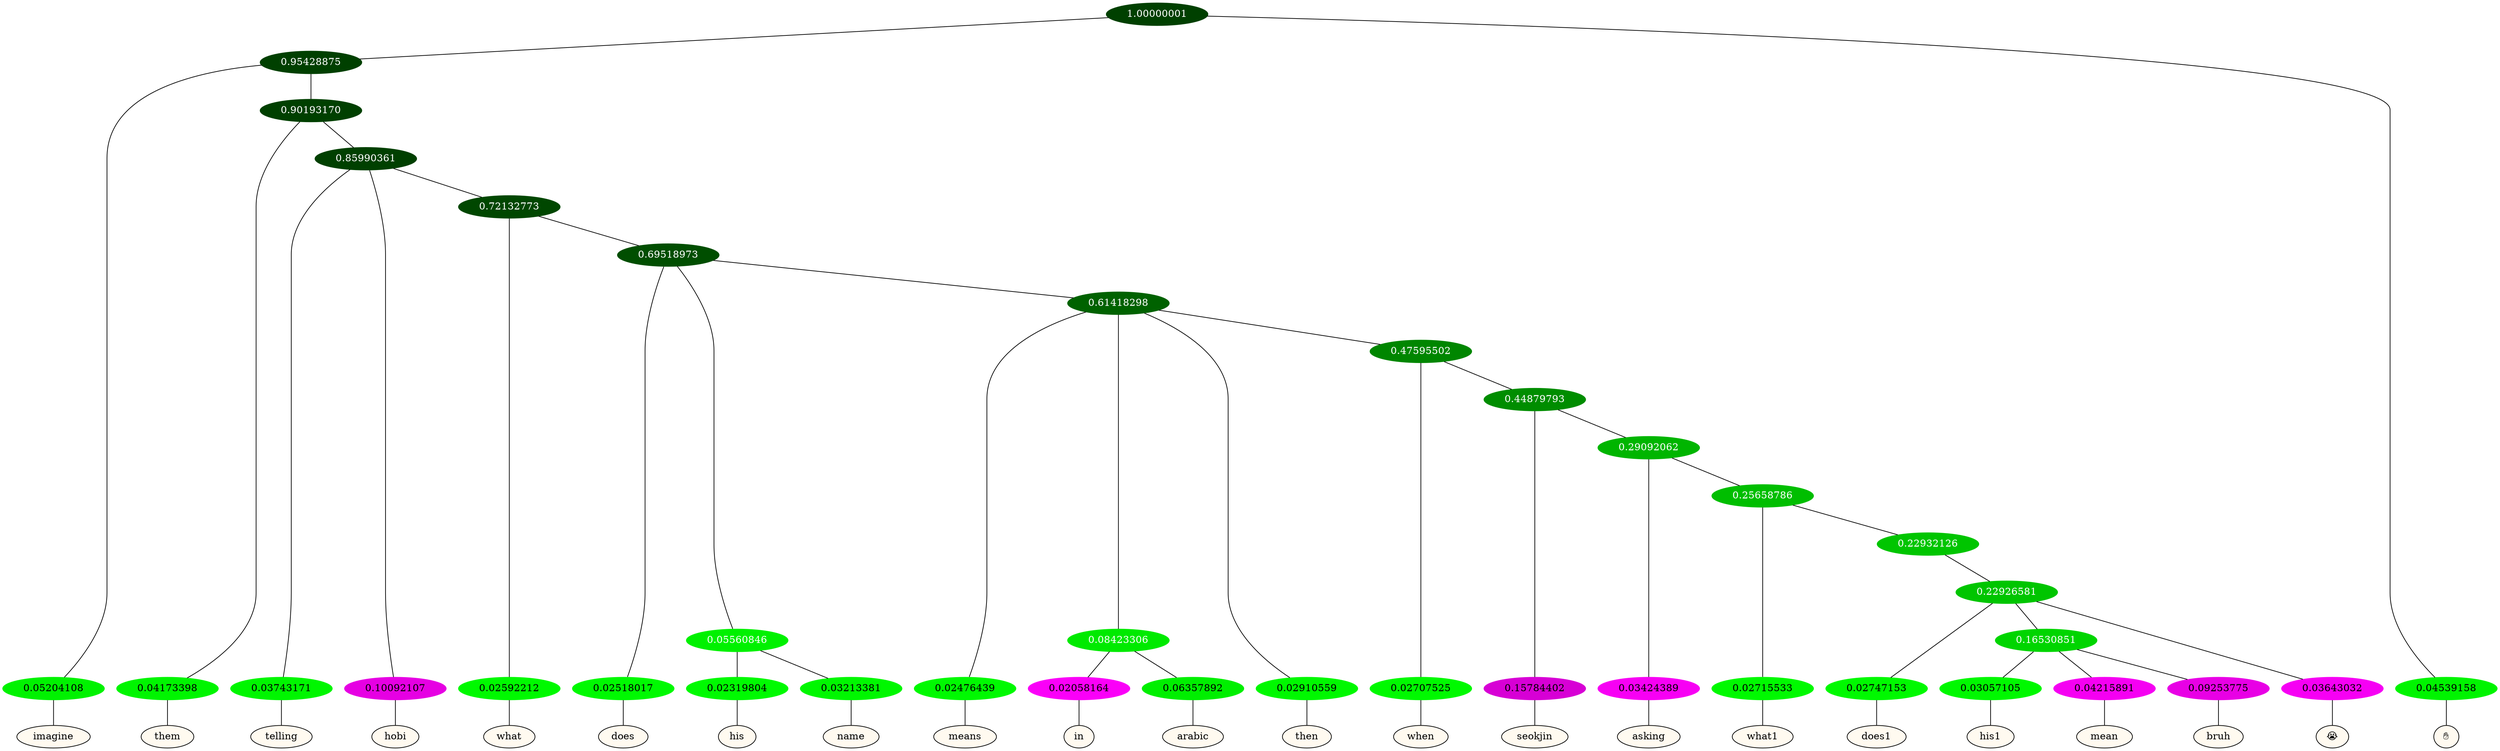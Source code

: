 graph {
	node [format=png height=0.15 nodesep=0.001 ordering=out overlap=prism overlap_scaling=0.01 ranksep=0.001 ratio=0.2 style=filled width=0.15]
	{
		rank=same
		a_w_3 [label=imagine color=black fillcolor=floralwhite style="filled,solid"]
		a_w_5 [label=them color=black fillcolor=floralwhite style="filled,solid"]
		a_w_7 [label=telling color=black fillcolor=floralwhite style="filled,solid"]
		a_w_8 [label=hobi color=black fillcolor=floralwhite style="filled,solid"]
		a_w_10 [label=what color=black fillcolor=floralwhite style="filled,solid"]
		a_w_12 [label=does color=black fillcolor=floralwhite style="filled,solid"]
		a_w_15 [label=his color=black fillcolor=floralwhite style="filled,solid"]
		a_w_16 [label=name color=black fillcolor=floralwhite style="filled,solid"]
		a_w_17 [label=means color=black fillcolor=floralwhite style="filled,solid"]
		a_w_21 [label=in color=black fillcolor=floralwhite style="filled,solid"]
		a_w_22 [label=arabic color=black fillcolor=floralwhite style="filled,solid"]
		a_w_19 [label=then color=black fillcolor=floralwhite style="filled,solid"]
		a_w_23 [label=when color=black fillcolor=floralwhite style="filled,solid"]
		a_w_25 [label=seokjin color=black fillcolor=floralwhite style="filled,solid"]
		a_w_27 [label=asking color=black fillcolor=floralwhite style="filled,solid"]
		a_w_29 [label=what1 color=black fillcolor=floralwhite style="filled,solid"]
		a_w_32 [label=does1 color=black fillcolor=floralwhite style="filled,solid"]
		a_w_35 [label=his1 color=black fillcolor=floralwhite style="filled,solid"]
		a_w_36 [label=mean color=black fillcolor=floralwhite style="filled,solid"]
		a_w_37 [label=bruh color=black fillcolor=floralwhite style="filled,solid"]
		a_w_34 [label="😭" color=black fillcolor=floralwhite style="filled,solid"]
		a_w_2 [label="✋" color=black fillcolor=floralwhite style="filled,solid"]
	}
	a_n_3 -- a_w_3
	a_n_5 -- a_w_5
	a_n_7 -- a_w_7
	a_n_8 -- a_w_8
	a_n_10 -- a_w_10
	a_n_12 -- a_w_12
	a_n_15 -- a_w_15
	a_n_16 -- a_w_16
	a_n_17 -- a_w_17
	a_n_21 -- a_w_21
	a_n_22 -- a_w_22
	a_n_19 -- a_w_19
	a_n_23 -- a_w_23
	a_n_25 -- a_w_25
	a_n_27 -- a_w_27
	a_n_29 -- a_w_29
	a_n_32 -- a_w_32
	a_n_35 -- a_w_35
	a_n_36 -- a_w_36
	a_n_37 -- a_w_37
	a_n_34 -- a_w_34
	a_n_2 -- a_w_2
	{
		rank=same
		a_n_3 [label=0.05204108 color="0.334 1.000 0.948" fontcolor=black]
		a_n_5 [label=0.04173398 color="0.334 1.000 0.958" fontcolor=black]
		a_n_7 [label=0.03743171 color="0.334 1.000 0.963" fontcolor=black]
		a_n_8 [label=0.10092107 color="0.835 1.000 0.899" fontcolor=black]
		a_n_10 [label=0.02592212 color="0.334 1.000 0.974" fontcolor=black]
		a_n_12 [label=0.02518017 color="0.334 1.000 0.975" fontcolor=black]
		a_n_15 [label=0.02319804 color="0.334 1.000 0.977" fontcolor=black]
		a_n_16 [label=0.03213381 color="0.334 1.000 0.968" fontcolor=black]
		a_n_17 [label=0.02476439 color="0.334 1.000 0.975" fontcolor=black]
		a_n_21 [label=0.02058164 color="0.835 1.000 0.979" fontcolor=black]
		a_n_22 [label=0.06357892 color="0.334 1.000 0.936" fontcolor=black]
		a_n_19 [label=0.02910559 color="0.334 1.000 0.971" fontcolor=black]
		a_n_23 [label=0.02707525 color="0.334 1.000 0.973" fontcolor=black]
		a_n_25 [label=0.15784402 color="0.835 1.000 0.842" fontcolor=black]
		a_n_27 [label=0.03424389 color="0.835 1.000 0.966" fontcolor=black]
		a_n_29 [label=0.02715533 color="0.334 1.000 0.973" fontcolor=black]
		a_n_32 [label=0.02747153 color="0.334 1.000 0.973" fontcolor=black]
		a_n_35 [label=0.03057105 color="0.334 1.000 0.969" fontcolor=black]
		a_n_36 [label=0.04215891 color="0.835 1.000 0.958" fontcolor=black]
		a_n_37 [label=0.09253775 color="0.835 1.000 0.907" fontcolor=black]
		a_n_34 [label=0.03643032 color="0.835 1.000 0.964" fontcolor=black]
		a_n_2 [label=0.04539158 color="0.334 1.000 0.955" fontcolor=black]
	}
	a_n_0 [label=1.00000001 color="0.334 1.000 0.250" fontcolor=grey99]
	a_n_1 [label=0.95428875 color="0.334 1.000 0.250" fontcolor=grey99]
	a_n_0 -- a_n_1
	a_n_0 -- a_n_2
	a_n_1 -- a_n_3
	a_n_4 [label=0.90193170 color="0.334 1.000 0.250" fontcolor=grey99]
	a_n_1 -- a_n_4
	a_n_4 -- a_n_5
	a_n_6 [label=0.85990361 color="0.334 1.000 0.250" fontcolor=grey99]
	a_n_4 -- a_n_6
	a_n_6 -- a_n_7
	a_n_6 -- a_n_8
	a_n_9 [label=0.72132773 color="0.334 1.000 0.279" fontcolor=grey99]
	a_n_6 -- a_n_9
	a_n_9 -- a_n_10
	a_n_11 [label=0.69518973 color="0.334 1.000 0.305" fontcolor=grey99]
	a_n_9 -- a_n_11
	a_n_11 -- a_n_12
	a_n_13 [label=0.05560846 color="0.334 1.000 0.944" fontcolor=grey99]
	a_n_11 -- a_n_13
	a_n_14 [label=0.61418298 color="0.334 1.000 0.386" fontcolor=grey99]
	a_n_11 -- a_n_14
	a_n_13 -- a_n_15
	a_n_13 -- a_n_16
	a_n_14 -- a_n_17
	a_n_18 [label=0.08423306 color="0.334 1.000 0.916" fontcolor=grey99]
	a_n_14 -- a_n_18
	a_n_14 -- a_n_19
	a_n_20 [label=0.47595502 color="0.334 1.000 0.524" fontcolor=grey99]
	a_n_14 -- a_n_20
	a_n_18 -- a_n_21
	a_n_18 -- a_n_22
	a_n_20 -- a_n_23
	a_n_24 [label=0.44879793 color="0.334 1.000 0.551" fontcolor=grey99]
	a_n_20 -- a_n_24
	a_n_24 -- a_n_25
	a_n_26 [label=0.29092062 color="0.334 1.000 0.709" fontcolor=grey99]
	a_n_24 -- a_n_26
	a_n_26 -- a_n_27
	a_n_28 [label=0.25658786 color="0.334 1.000 0.743" fontcolor=grey99]
	a_n_26 -- a_n_28
	a_n_28 -- a_n_29
	a_n_30 [label=0.22932126 color="0.334 1.000 0.771" fontcolor=grey99]
	a_n_28 -- a_n_30
	a_n_31 [label=0.22926581 color="0.334 1.000 0.771" fontcolor=grey99]
	a_n_30 -- a_n_31
	a_n_31 -- a_n_32
	a_n_33 [label=0.16530851 color="0.334 1.000 0.835" fontcolor=grey99]
	a_n_31 -- a_n_33
	a_n_31 -- a_n_34
	a_n_33 -- a_n_35
	a_n_33 -- a_n_36
	a_n_33 -- a_n_37
}
